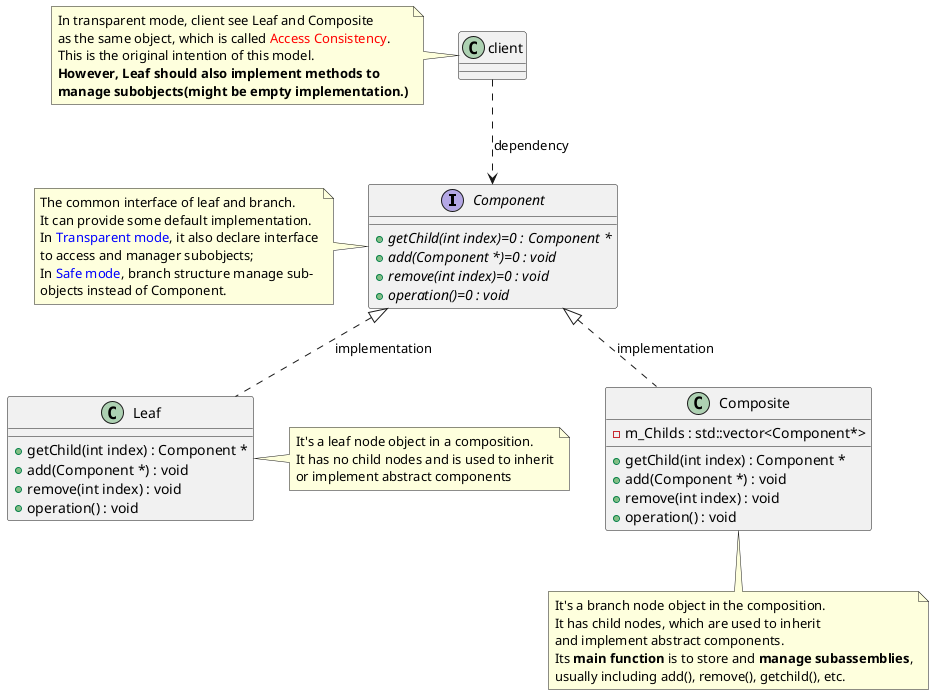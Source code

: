 @startuml CompositePattern

interface Component {
    + {abstract} getChild(int index)=0 : Component *
    + {abstract} add(Component *)=0 : void
    + {abstract} remove(int index)=0 : void
    + {abstract} operation()=0 : void
}

class Composite {
    + getChild(int index) : Component *
    + add(Component *) : void
    + remove(int index) : void
    + operation() : void
    - m_Childs : std::vector<Component*>
}
Composite .up.|> Component : implementation

class Leaf {
    + getChild(int index) : Component *
    + add(Component *) : void
    + remove(int index) : void
    + operation() : void
}
Leaf .up.|> Component : implementation

client ..> Component : dependency

note left of client
    In transparent mode, client see Leaf and Composite
    as the same object, which is called <font color="Red">Access Consistency</font>.
    This is the original intention of this model.
    <b>However, Leaf should also implement methods to</b>
    <b>manage subobjects(might be empty implementation.)</b>
end note

note left of Component
    The common interface of leaf and branch.
    It can provide some default implementation.
    In <font color="Blue">Transparent mode</font>, it also declare interface
    to access and manager subobjects;
    In <font color="Blue">Safe mode</font>, branch structure manage sub-
    objects instead of Component.
end note

note right of Leaf
    It's a leaf node object in a composition.
    It has no child nodes and is used to inherit
    or implement abstract components
end note

note bottom of Composite
    It's a branch node object in the composition.
    It has child nodes, which are used to inherit
    and implement abstract components.
    Its <b>main function</b> is to store and <b>manage subassemblies</b>,
    usually including add(), remove(), getchild(), etc.
end note

@enduml